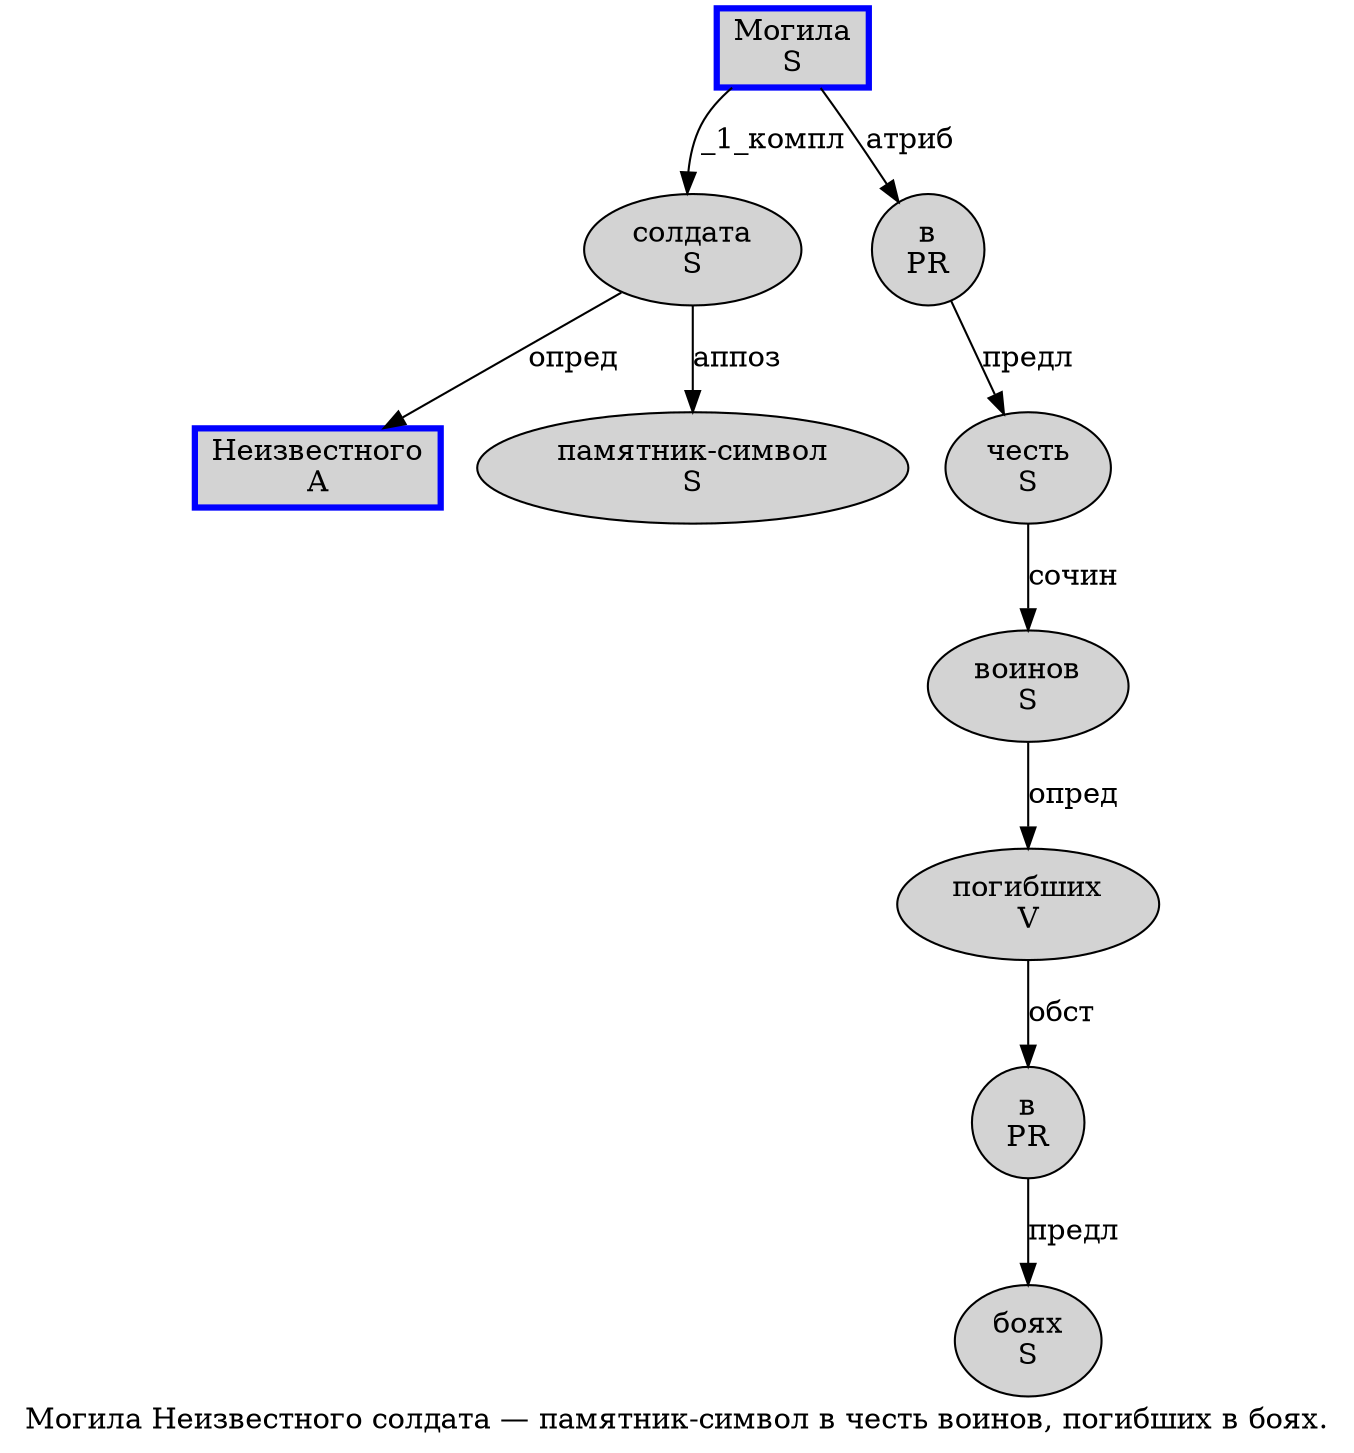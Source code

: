digraph SENTENCE_1192 {
	graph [label="Могила Неизвестного солдата — памятник-символ в честь воинов, погибших в боях."]
	node [style=filled]
		0 [label="Могила
S" color=blue fillcolor=lightgray penwidth=3 shape=box]
		1 [label="Неизвестного
A" color=blue fillcolor=lightgray penwidth=3 shape=box]
		2 [label="солдата
S" color="" fillcolor=lightgray penwidth=1 shape=ellipse]
		4 [label="памятник-символ
S" color="" fillcolor=lightgray penwidth=1 shape=ellipse]
		5 [label="в
PR" color="" fillcolor=lightgray penwidth=1 shape=ellipse]
		6 [label="честь
S" color="" fillcolor=lightgray penwidth=1 shape=ellipse]
		7 [label="воинов
S" color="" fillcolor=lightgray penwidth=1 shape=ellipse]
		9 [label="погибших
V" color="" fillcolor=lightgray penwidth=1 shape=ellipse]
		10 [label="в
PR" color="" fillcolor=lightgray penwidth=1 shape=ellipse]
		11 [label="боях
S" color="" fillcolor=lightgray penwidth=1 shape=ellipse]
			2 -> 1 [label="опред"]
			2 -> 4 [label="аппоз"]
			7 -> 9 [label="опред"]
			6 -> 7 [label="сочин"]
			9 -> 10 [label="обст"]
			0 -> 2 [label="_1_компл"]
			0 -> 5 [label="атриб"]
			10 -> 11 [label="предл"]
			5 -> 6 [label="предл"]
}